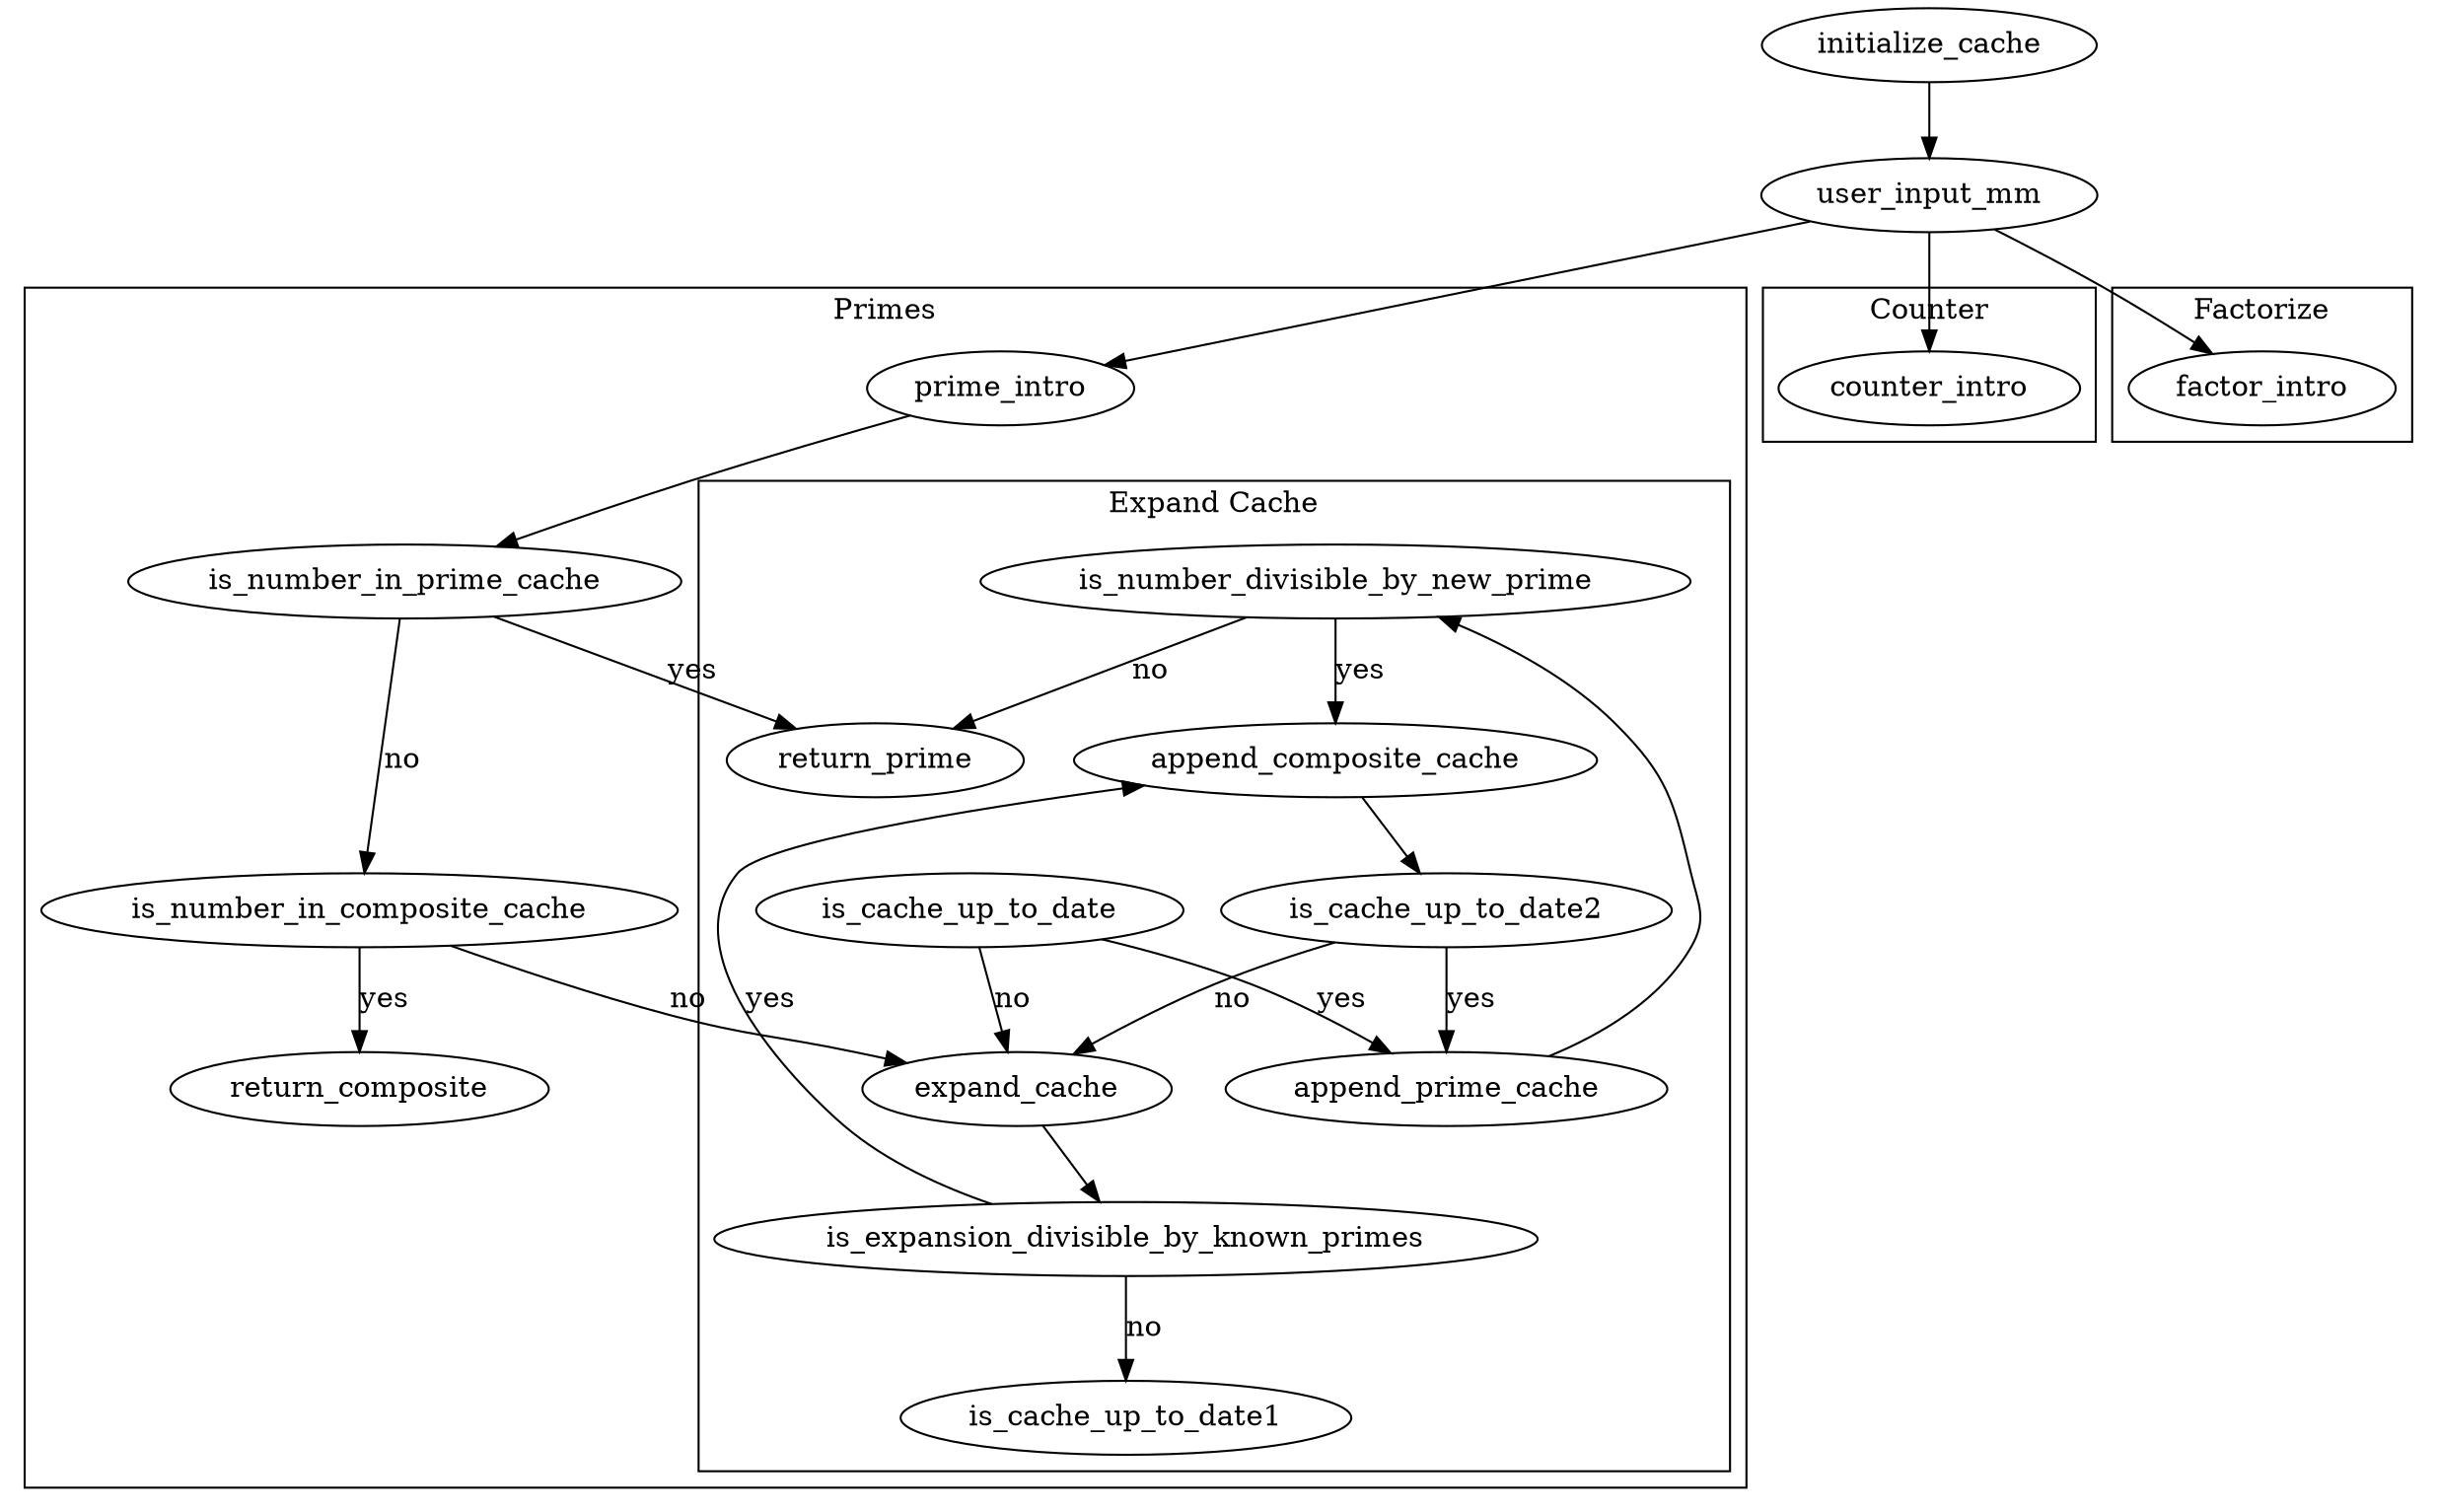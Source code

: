 digraph Finding_Primes {
	initialize_cache -> user_input_mm -> {prime_intro, counter_intro, factor_intro};

	subgraph cluster_Prime {
		label="Primes"
		prime_intro -> is_number_in_prime_cache;

		is_number_in_prime_cache -> return_prime [label="yes"]
		is_number_in_prime_cache -> is_number_in_composite_cache [label="no"]

		is_number_in_composite_cache -> return_composite [label="yes"]
		is_number_in_composite_cache -> expand_cache [label="no"]

		subgraph cluster_ExpandCache {
			label="Expand Cache"
			expand_cache -> is_expansion_divisible_by_known_primes

			is_expansion_divisible_by_known_primes -> append_composite_cache [label="yes"]
			is_expansion_divisible_by_known_primes -> is_cache_up_to_date1 [label="no"]

			is_cache_up_to_date -> append_prime_cache [label="yes"]
			is_cache_up_to_date -> expand_cache [label="no"]

			append_prime_cache -> is_number_divisible_by_new_prime
			is_number_divisible_by_new_prime -> append_composite_cache [label="yes"]
			is_number_divisible_by_new_prime -> return_prime [label="no"]

			append_composite_cache -> is_cache_up_to_date2

			is_cache_up_to_date2 -> expand_cache [label="no"]
			is_cache_up_to_date2 -> append_prime_cache [label="yes"]

		}
	}

	subgraph cluster_Counter {
		label="Counter"
		counter_intro
	}

	subgraph cluster_Factorize {
		label="Factorize"
		factor_intro
	}

}
